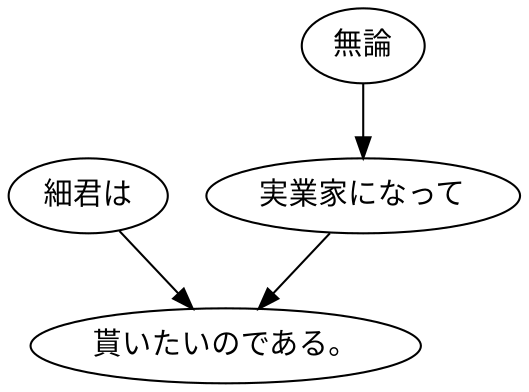 digraph graph3098 {
	node0 [label="細君は"];
	node1 [label="無論"];
	node2 [label="実業家になって"];
	node3 [label="貰いたいのである。"];
	node0 -> node3;
	node1 -> node2;
	node2 -> node3;
}
